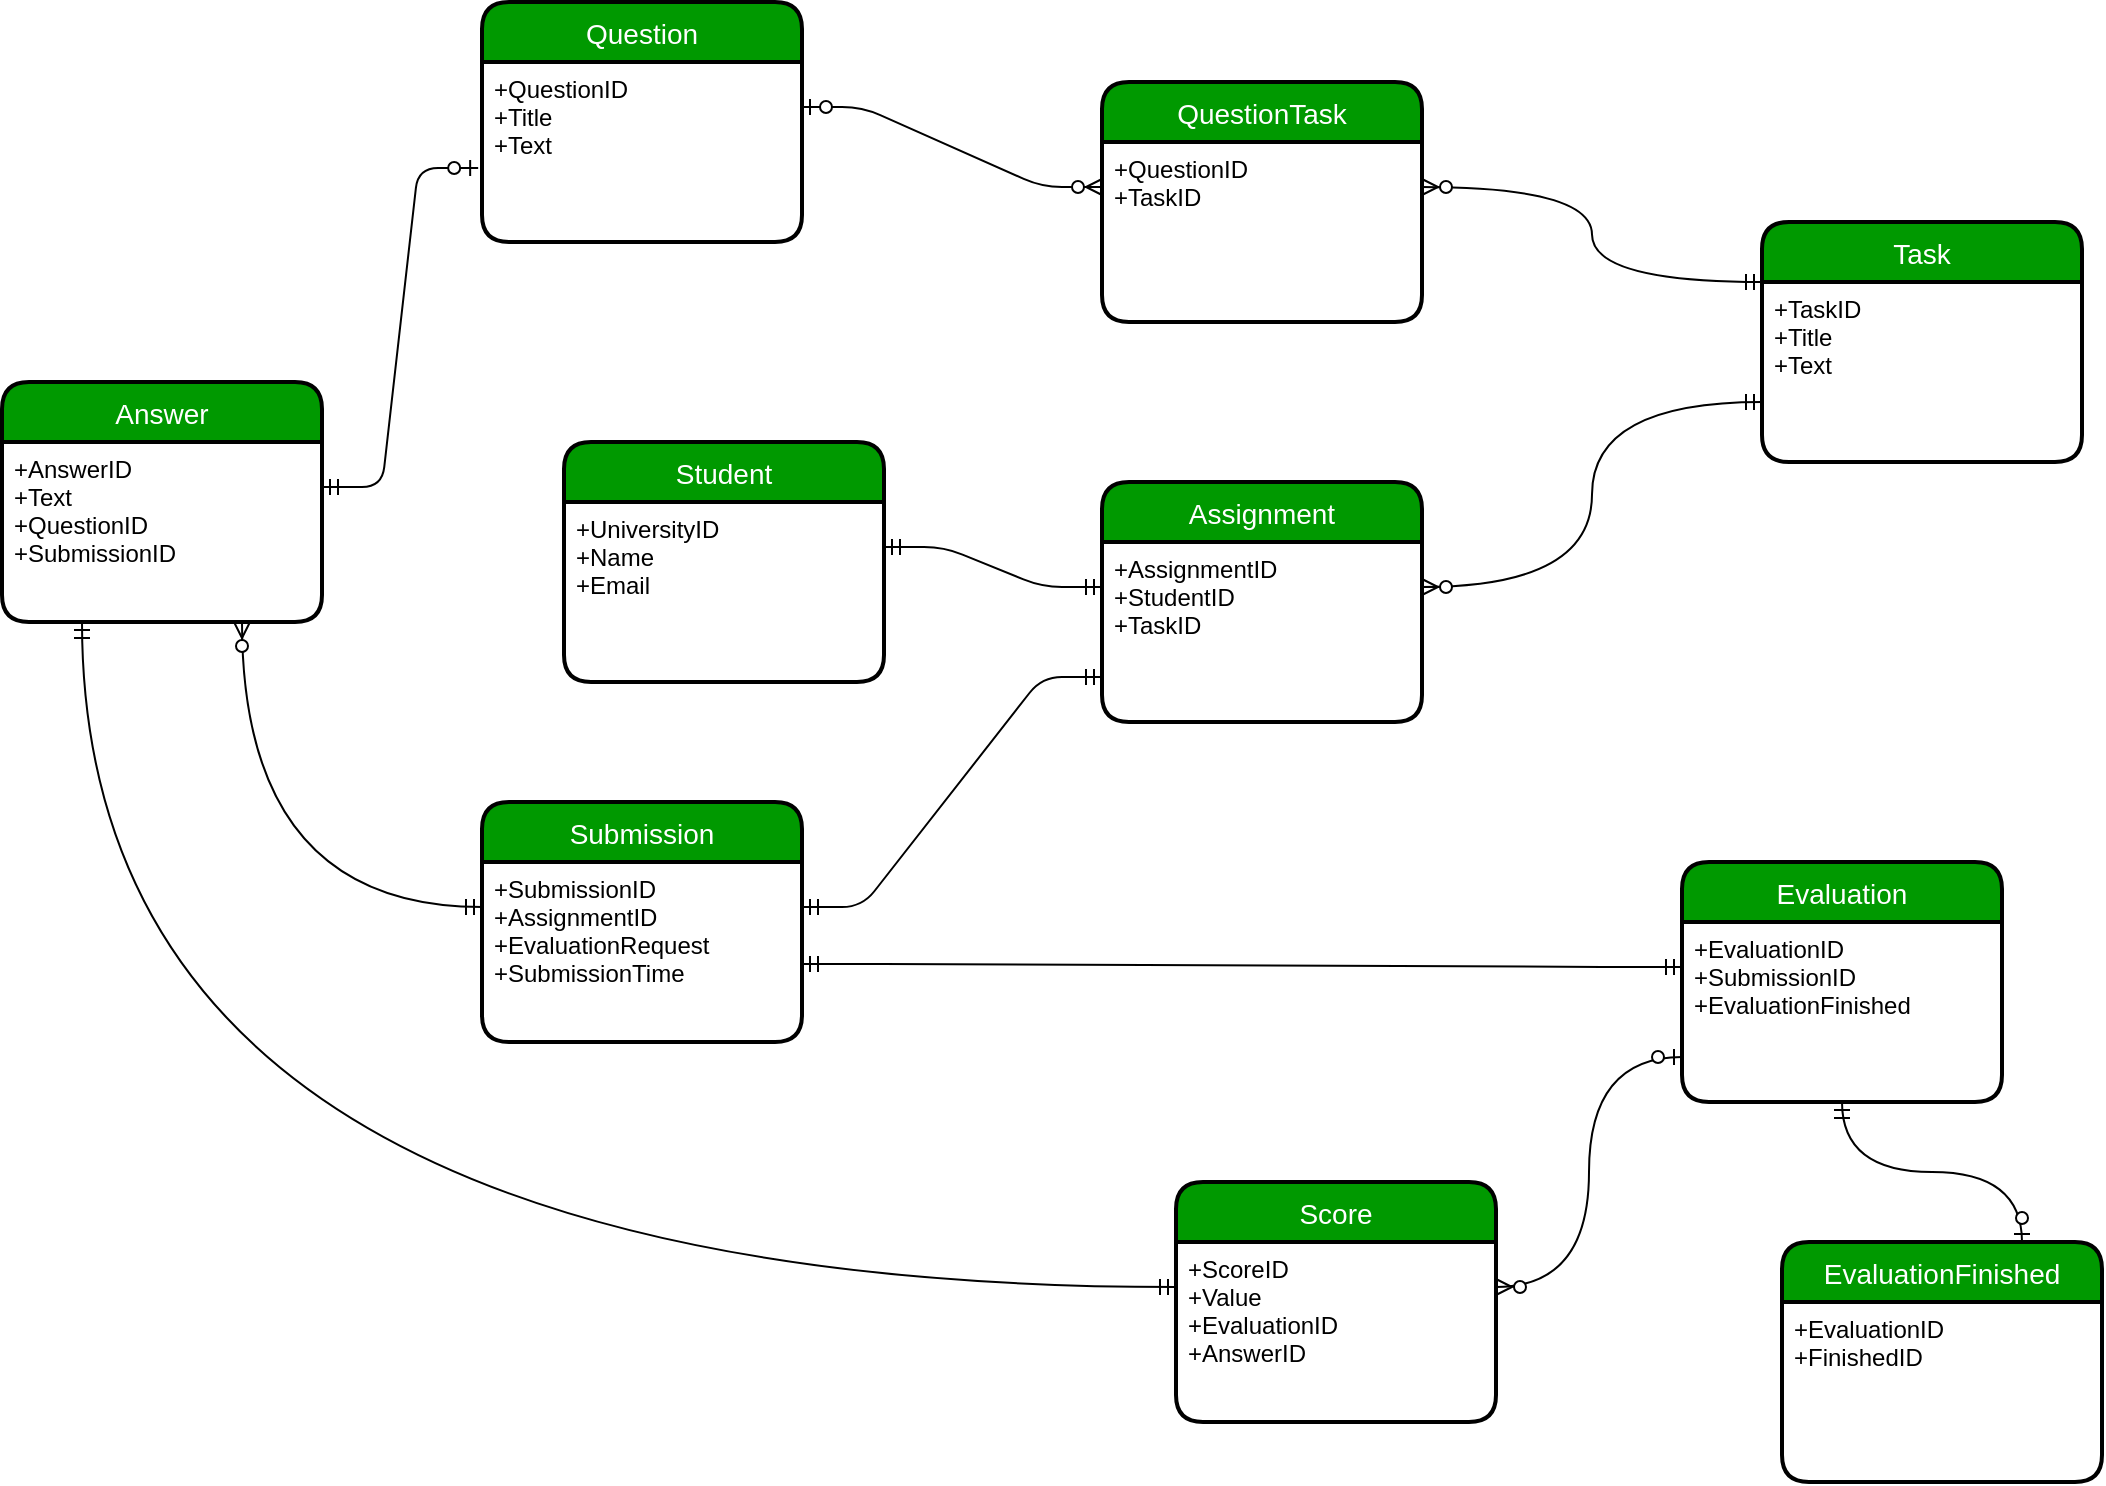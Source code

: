 <mxfile version="12.1.3" type="device" pages="1"><diagram id="NI0NDoccqDV-v7C6C9H6" name="Page-1"><mxGraphModel dx="1264" dy="410" grid="1" gridSize="10" guides="1" tooltips="1" connect="1" arrows="1" fold="1" page="1" pageScale="1" pageWidth="1169" pageHeight="827" math="0" shadow="0"><root><mxCell id="0"/><mxCell id="1" parent="0"/><mxCell id="SzQ90FMj477BpQhITf5K-20" value="" style="edgeStyle=entityRelationEdgeStyle;fontSize=12;html=1;endArrow=ERmandOne;startArrow=ERmandOne;entryX=0;entryY=0.25;entryDx=0;entryDy=0;exitX=1;exitY=0.25;exitDx=0;exitDy=0;" parent="1" source="SzQ90FMj477BpQhITf5K-71" target="SzQ90FMj477BpQhITf5K-68" edge="1"><mxGeometry width="100" height="100" relative="1" as="geometry"><mxPoint x="470" y="298" as="sourcePoint"/><mxPoint x="580" y="330" as="targetPoint"/></mxGeometry></mxCell><mxCell id="SzQ90FMj477BpQhITf5K-24" value="&lt;span style=&quot;font-family: &amp;#34;helvetica&amp;#34; , &amp;#34;arial&amp;#34; , sans-serif ; font-size: 0px&quot;&gt;%3CmxGraphModel%3E%3Croot%3E%3CmxCell%20id%3D%220%22%2F%3E%3CmxCell%20id%3D%221%22%20parent%3D%220%22%2F%3E%3CmxCell%20id%3D%222%22%20value%3D%22%26lt%3Bfont%20style%3D%26quot%3Bfont-size%3A%2014px%20%3B%20line-height%3A%20100%25%26quot%3B%26gt%3B%26lt%3Bb%26gt%3BStudents%26lt%3B%2Fb%26gt%3B%26lt%3Bbr%26gt%3B%26lt%3Bul%26gt%3B%26lt%3Bli%26gt%3BStudentID%26lt%3B%2Fli%26gt%3B%26lt%3Bli%26gt%3BName%26lt%3B%2Fli%26gt%3B%26lt%3Bli%26gt%3BEmail%26lt%3B%2Fli%26gt%3B%26lt%3Bli%20style%3D%26quot%3Bline-height%3A%2090%25%26quot%3B%26gt%3BUniversityID%26lt%3B%2Fli%26gt%3B%26lt%3B%2Ful%26gt%3B%26lt%3B%2Ffont%26gt%3B%22%20style%3D%22rounded%3D1%3BwhiteSpace%3Dwrap%3Bhtml%3D1%3Balign%3Dleft%3B%22%20vertex%3D%221%22%20parent%3D%221%22%3E%3CmxGeometry%20x%3D%22250%22%20y%3D%22290%22%20width%3D%22180%22%20height%3D%22110%22%20as%3D%22geometry%22%2F%3E%3C%2FmxCell%3E%3C%2Froot%3E%3C%2FmxGraphModel%3E&lt;/span&gt;" style="text;html=1;resizable=0;points=[];autosize=1;align=left;verticalAlign=top;spacingTop=-4;" parent="1" vertex="1"><mxGeometry x="597" y="511" width="20" height="20" as="geometry"/></mxCell><mxCell id="SzQ90FMj477BpQhITf5K-29" value="" style="edgeStyle=entityRelationEdgeStyle;fontSize=12;html=1;endArrow=ERmandOne;startArrow=ERmandOne;exitX=1;exitY=0.25;exitDx=0;exitDy=0;entryX=0;entryY=0.75;entryDx=0;entryDy=0;" parent="1" source="SzQ90FMj477BpQhITf5K-79" target="SzQ90FMj477BpQhITf5K-68" edge="1"><mxGeometry width="100" height="100" relative="1" as="geometry"><mxPoint x="430" y="484" as="sourcePoint"/><mxPoint x="580" y="355" as="targetPoint"/></mxGeometry></mxCell><mxCell id="SzQ90FMj477BpQhITf5K-40" value="Question" style="swimlane;childLayout=stackLayout;horizontal=1;startSize=30;horizontalStack=0;fillColor=#009900;fontColor=#FFFFFF;rounded=1;fontSize=14;fontStyle=0;strokeWidth=2;resizeParent=0;resizeLast=1;shadow=0;dashed=0;align=center;" parent="1" vertex="1"><mxGeometry x="270" y="40" width="160" height="120" as="geometry"/></mxCell><mxCell id="SzQ90FMj477BpQhITf5K-41" value="+QuestionID&#10;+Title&#10;+Text" style="align=left;strokeColor=none;fillColor=none;spacingLeft=4;fontSize=12;verticalAlign=top;resizable=0;rotatable=0;part=1;" parent="SzQ90FMj477BpQhITf5K-40" vertex="1"><mxGeometry y="30" width="160" height="90" as="geometry"/></mxCell><mxCell id="SzQ90FMj477BpQhITf5K-42" value="" style="edgeStyle=entityRelationEdgeStyle;fontSize=12;html=1;endArrow=ERzeroToMany;startArrow=ERzeroToOne;entryX=0;entryY=0.25;entryDx=0;entryDy=0;exitX=1;exitY=0.25;exitDx=0;exitDy=0;" parent="1" source="SzQ90FMj477BpQhITf5K-41" target="SzQ90FMj477BpQhITf5K-61" edge="1"><mxGeometry width="100" height="100" relative="1" as="geometry"><mxPoint x="30" y="690" as="sourcePoint"/><mxPoint x="580" y="140" as="targetPoint"/></mxGeometry></mxCell><mxCell id="SzQ90FMj477BpQhITf5K-43" value="" style="edgeStyle=entityRelationEdgeStyle;fontSize=12;html=1;endArrow=ERzeroToOne;startArrow=ERmandOne;entryX=-0.012;entryY=0.589;entryDx=0;entryDy=0;entryPerimeter=0;exitX=1;exitY=0.25;exitDx=0;exitDy=0;" parent="1" source="SzQ90FMj477BpQhITf5K-77" target="SzQ90FMj477BpQhITf5K-41" edge="1"><mxGeometry width="100" height="100" relative="1" as="geometry"><mxPoint x="200" y="268" as="sourcePoint"/><mxPoint x="130" y="590" as="targetPoint"/></mxGeometry></mxCell><mxCell id="SzQ90FMj477BpQhITf5K-45" value="Evaluation" style="swimlane;childLayout=stackLayout;horizontal=1;startSize=30;horizontalStack=0;fillColor=#009900;fontColor=#FFFFFF;rounded=1;fontSize=14;fontStyle=0;strokeWidth=2;resizeParent=0;resizeLast=1;shadow=0;dashed=0;align=center;" parent="1" vertex="1"><mxGeometry x="870" y="470" width="160" height="120" as="geometry"/></mxCell><mxCell id="SzQ90FMj477BpQhITf5K-46" value="+EvaluationID&#10;+SubmissionID&#10;+EvaluationFinished&#10;" style="align=left;strokeColor=none;fillColor=none;spacingLeft=4;fontSize=12;verticalAlign=top;resizable=0;rotatable=0;part=1;" parent="SzQ90FMj477BpQhITf5K-45" vertex="1"><mxGeometry y="30" width="160" height="90" as="geometry"/></mxCell><mxCell id="SzQ90FMj477BpQhITf5K-49" value="Score" style="swimlane;childLayout=stackLayout;horizontal=1;startSize=30;horizontalStack=0;fillColor=#009900;fontColor=#FFFFFF;rounded=1;fontSize=14;fontStyle=0;strokeWidth=2;resizeParent=0;resizeLast=1;shadow=0;dashed=0;align=center;" parent="1" vertex="1"><mxGeometry x="617" y="630" width="160" height="120" as="geometry"/></mxCell><mxCell id="SzQ90FMj477BpQhITf5K-50" value="+ScoreID&#10;+Value&#10;+EvaluationID&#10;+AnswerID&#10;" style="align=left;strokeColor=none;fillColor=none;spacingLeft=4;fontSize=12;verticalAlign=top;resizable=0;rotatable=0;part=1;" parent="SzQ90FMj477BpQhITf5K-49" vertex="1"><mxGeometry y="30" width="160" height="90" as="geometry"/></mxCell><mxCell id="SzQ90FMj477BpQhITf5K-51" value="" style="edgeStyle=orthogonalEdgeStyle;fontSize=12;html=1;endArrow=ERmandOne;startArrow=ERmandOne;entryX=0;entryY=0.25;entryDx=0;entryDy=0;exitX=0.25;exitY=1;exitDx=0;exitDy=0;elbow=vertical;curved=1;" parent="1" source="SzQ90FMj477BpQhITf5K-77" target="SzQ90FMj477BpQhITf5K-50" edge="1"><mxGeometry width="100" height="100" relative="1" as="geometry"><mxPoint x="65" y="350" as="sourcePoint"/><mxPoint x="120" y="770" as="targetPoint"/></mxGeometry></mxCell><mxCell id="SzQ90FMj477BpQhITf5K-52" value="" style="edgeStyle=orthogonalEdgeStyle;fontSize=12;html=1;endArrow=ERzeroToMany;startArrow=ERzeroToOne;entryX=1;entryY=0.25;entryDx=0;entryDy=0;exitX=0;exitY=0.75;exitDx=0;exitDy=0;curved=1;" parent="1" source="SzQ90FMj477BpQhITf5K-46" target="SzQ90FMj477BpQhITf5K-50" edge="1"><mxGeometry width="100" height="100" relative="1" as="geometry"><mxPoint x="20" y="870" as="sourcePoint"/><mxPoint x="120" y="770" as="targetPoint"/></mxGeometry></mxCell><mxCell id="SzQ90FMj477BpQhITf5K-53" value="EvaluationFinished" style="swimlane;childLayout=stackLayout;horizontal=1;startSize=30;horizontalStack=0;fillColor=#009900;fontColor=#FFFFFF;rounded=1;fontSize=14;fontStyle=0;strokeWidth=2;resizeParent=0;resizeLast=1;shadow=0;dashed=0;align=center;" parent="1" vertex="1"><mxGeometry x="920" y="660" width="160" height="120" as="geometry"/></mxCell><mxCell id="SzQ90FMj477BpQhITf5K-54" value="+EvaluationID&#10;+FinishedID" style="align=left;strokeColor=none;fillColor=none;spacingLeft=4;fontSize=12;verticalAlign=top;resizable=0;rotatable=0;part=1;" parent="SzQ90FMj477BpQhITf5K-53" vertex="1"><mxGeometry y="30" width="160" height="90" as="geometry"/></mxCell><mxCell id="SzQ90FMj477BpQhITf5K-59" value="" style="edgeStyle=orthogonalEdgeStyle;fontSize=12;html=1;endArrow=ERzeroToOne;startArrow=ERmandOne;entryX=0.75;entryY=0;entryDx=0;entryDy=0;exitX=0.5;exitY=1;exitDx=0;exitDy=0;curved=1;" parent="1" source="SzQ90FMj477BpQhITf5K-46" target="SzQ90FMj477BpQhITf5K-53" edge="1"><mxGeometry width="100" height="100" relative="1" as="geometry"><mxPoint y="900" as="sourcePoint"/><mxPoint x="100" y="800" as="targetPoint"/></mxGeometry></mxCell><mxCell id="SzQ90FMj477BpQhITf5K-60" value="QuestionTask" style="swimlane;childLayout=stackLayout;horizontal=1;startSize=30;horizontalStack=0;fillColor=#009900;fontColor=#FFFFFF;rounded=1;fontSize=14;fontStyle=0;strokeWidth=2;resizeParent=0;resizeLast=1;shadow=0;dashed=0;align=center;" parent="1" vertex="1"><mxGeometry x="580" y="80" width="160" height="120" as="geometry"/></mxCell><mxCell id="SzQ90FMj477BpQhITf5K-61" value="+QuestionID&#10;+TaskID" style="align=left;strokeColor=none;fillColor=none;spacingLeft=4;fontSize=12;verticalAlign=top;resizable=0;rotatable=0;part=1;" parent="SzQ90FMj477BpQhITf5K-60" vertex="1"><mxGeometry y="30" width="160" height="90" as="geometry"/></mxCell><mxCell id="SzQ90FMj477BpQhITf5K-62" value="" style="edgeStyle=orthogonalEdgeStyle;fontSize=12;html=1;endArrow=ERzeroToMany;startArrow=ERmandOne;entryX=1;entryY=0.25;entryDx=0;entryDy=0;exitX=0;exitY=0.25;exitDx=0;exitDy=0;curved=1;" parent="1" source="SzQ90FMj477BpQhITf5K-63" target="SzQ90FMj477BpQhITf5K-61" edge="1"><mxGeometry width="100" height="100" relative="1" as="geometry"><mxPoint x="910" y="178" as="sourcePoint"/><mxPoint x="900" y="330" as="targetPoint"/></mxGeometry></mxCell><mxCell id="SzQ90FMj477BpQhITf5K-63" value="Task" style="swimlane;childLayout=stackLayout;horizontal=1;startSize=30;horizontalStack=0;fillColor=#009900;fontColor=#FFFFFF;rounded=1;fontSize=14;fontStyle=0;strokeWidth=2;resizeParent=0;resizeLast=1;shadow=0;dashed=0;align=center;" parent="1" vertex="1"><mxGeometry x="910" y="150" width="160" height="120" as="geometry"/></mxCell><mxCell id="SzQ90FMj477BpQhITf5K-64" value="+TaskID&#10;+Title&#10;+Text" style="align=left;strokeColor=none;fillColor=none;spacingLeft=4;fontSize=12;verticalAlign=top;resizable=0;rotatable=0;part=1;" parent="SzQ90FMj477BpQhITf5K-63" vertex="1"><mxGeometry y="30" width="160" height="90" as="geometry"/></mxCell><mxCell id="SzQ90FMj477BpQhITf5K-67" value="Assignment" style="swimlane;childLayout=stackLayout;horizontal=1;startSize=30;horizontalStack=0;fillColor=#009900;fontColor=#FFFFFF;rounded=1;fontSize=14;fontStyle=0;strokeWidth=2;resizeParent=0;resizeLast=1;shadow=0;dashed=0;align=center;" parent="1" vertex="1"><mxGeometry x="580" y="280" width="160" height="120" as="geometry"/></mxCell><mxCell id="SzQ90FMj477BpQhITf5K-68" value="+AssignmentID&#10;+StudentID&#10;+TaskID&#10;" style="align=left;strokeColor=none;fillColor=none;spacingLeft=4;fontSize=12;verticalAlign=top;resizable=0;rotatable=0;part=1;" parent="SzQ90FMj477BpQhITf5K-67" vertex="1"><mxGeometry y="30" width="160" height="90" as="geometry"/></mxCell><mxCell id="SzQ90FMj477BpQhITf5K-69" value="" style="edgeStyle=orthogonalEdgeStyle;fontSize=12;html=1;endArrow=ERzeroToMany;startArrow=ERmandOne;entryX=1;entryY=0.25;entryDx=0;entryDy=0;exitX=0;exitY=0.75;exitDx=0;exitDy=0;curved=1;" parent="1" source="SzQ90FMj477BpQhITf5K-63" target="SzQ90FMj477BpQhITf5K-68" edge="1"><mxGeometry width="100" height="100" relative="1" as="geometry"><mxPoint x="770" y="420" as="sourcePoint"/><mxPoint x="870" y="320" as="targetPoint"/></mxGeometry></mxCell><mxCell id="SzQ90FMj477BpQhITf5K-70" value="Student" style="swimlane;childLayout=stackLayout;horizontal=1;startSize=30;horizontalStack=0;fillColor=#009900;fontColor=#FFFFFF;rounded=1;fontSize=14;fontStyle=0;strokeWidth=2;resizeParent=0;resizeLast=1;shadow=0;dashed=0;align=center;" parent="1" vertex="1"><mxGeometry x="311" y="260" width="160" height="120" as="geometry"/></mxCell><mxCell id="SzQ90FMj477BpQhITf5K-71" value="+UniversityID&#10;+Name&#10;+Email" style="align=left;strokeColor=none;fillColor=none;spacingLeft=4;fontSize=12;verticalAlign=top;resizable=0;rotatable=0;part=1;" parent="SzQ90FMj477BpQhITf5K-70" vertex="1"><mxGeometry y="30" width="160" height="90" as="geometry"/></mxCell><mxCell id="SzQ90FMj477BpQhITf5K-76" value="Answer" style="swimlane;childLayout=stackLayout;horizontal=1;startSize=30;horizontalStack=0;fillColor=#009900;fontColor=#FFFFFF;rounded=1;fontSize=14;fontStyle=0;strokeWidth=2;resizeParent=0;resizeLast=1;shadow=0;dashed=0;align=center;" parent="1" vertex="1"><mxGeometry x="30" y="230" width="160" height="120" as="geometry"/></mxCell><mxCell id="SzQ90FMj477BpQhITf5K-77" value="+AnswerID&#10;+Text&#10;+QuestionID&#10;+SubmissionID" style="align=left;strokeColor=none;fillColor=none;spacingLeft=4;fontSize=12;verticalAlign=top;resizable=0;rotatable=0;part=1;" parent="SzQ90FMj477BpQhITf5K-76" vertex="1"><mxGeometry y="30" width="160" height="90" as="geometry"/></mxCell><mxCell id="SzQ90FMj477BpQhITf5K-78" value="Submission" style="swimlane;childLayout=stackLayout;horizontal=1;startSize=30;horizontalStack=0;fillColor=#009900;fontColor=#FFFFFF;rounded=1;fontSize=14;fontStyle=0;strokeWidth=2;resizeParent=0;resizeLast=1;shadow=0;dashed=0;align=center;" parent="1" vertex="1"><mxGeometry x="270" y="440" width="160" height="120" as="geometry"/></mxCell><mxCell id="SzQ90FMj477BpQhITf5K-79" value="+SubmissionID&#10;+AssignmentID&#10;+EvaluationRequest&#10;+SubmissionTime" style="align=left;strokeColor=none;fillColor=none;spacingLeft=4;fontSize=12;verticalAlign=top;resizable=0;rotatable=0;part=1;" parent="SzQ90FMj477BpQhITf5K-78" vertex="1"><mxGeometry y="30" width="160" height="90" as="geometry"/></mxCell><mxCell id="SzQ90FMj477BpQhITf5K-80" value="" style="edgeStyle=orthogonalEdgeStyle;fontSize=12;html=1;endArrow=ERzeroToMany;startArrow=ERmandOne;entryX=0.75;entryY=1;entryDx=0;entryDy=0;exitX=0;exitY=0.25;exitDx=0;exitDy=0;curved=1;" parent="1" source="SzQ90FMj477BpQhITf5K-79" target="SzQ90FMj477BpQhITf5K-77" edge="1"><mxGeometry width="100" height="100" relative="1" as="geometry"><mxPoint y="900" as="sourcePoint"/><mxPoint x="100" y="800" as="targetPoint"/></mxGeometry></mxCell><mxCell id="1bEIzmGSsOveYdgU1-mB-1" value="" style="edgeStyle=entityRelationEdgeStyle;fontSize=12;html=1;endArrow=ERmandOne;startArrow=ERmandOne;entryX=0;entryY=0.25;entryDx=0;entryDy=0;" edge="1" parent="1" target="SzQ90FMj477BpQhITf5K-46"><mxGeometry width="100" height="100" relative="1" as="geometry"><mxPoint x="430" y="521" as="sourcePoint"/><mxPoint x="530" y="421" as="targetPoint"/></mxGeometry></mxCell></root></mxGraphModel></diagram></mxfile>